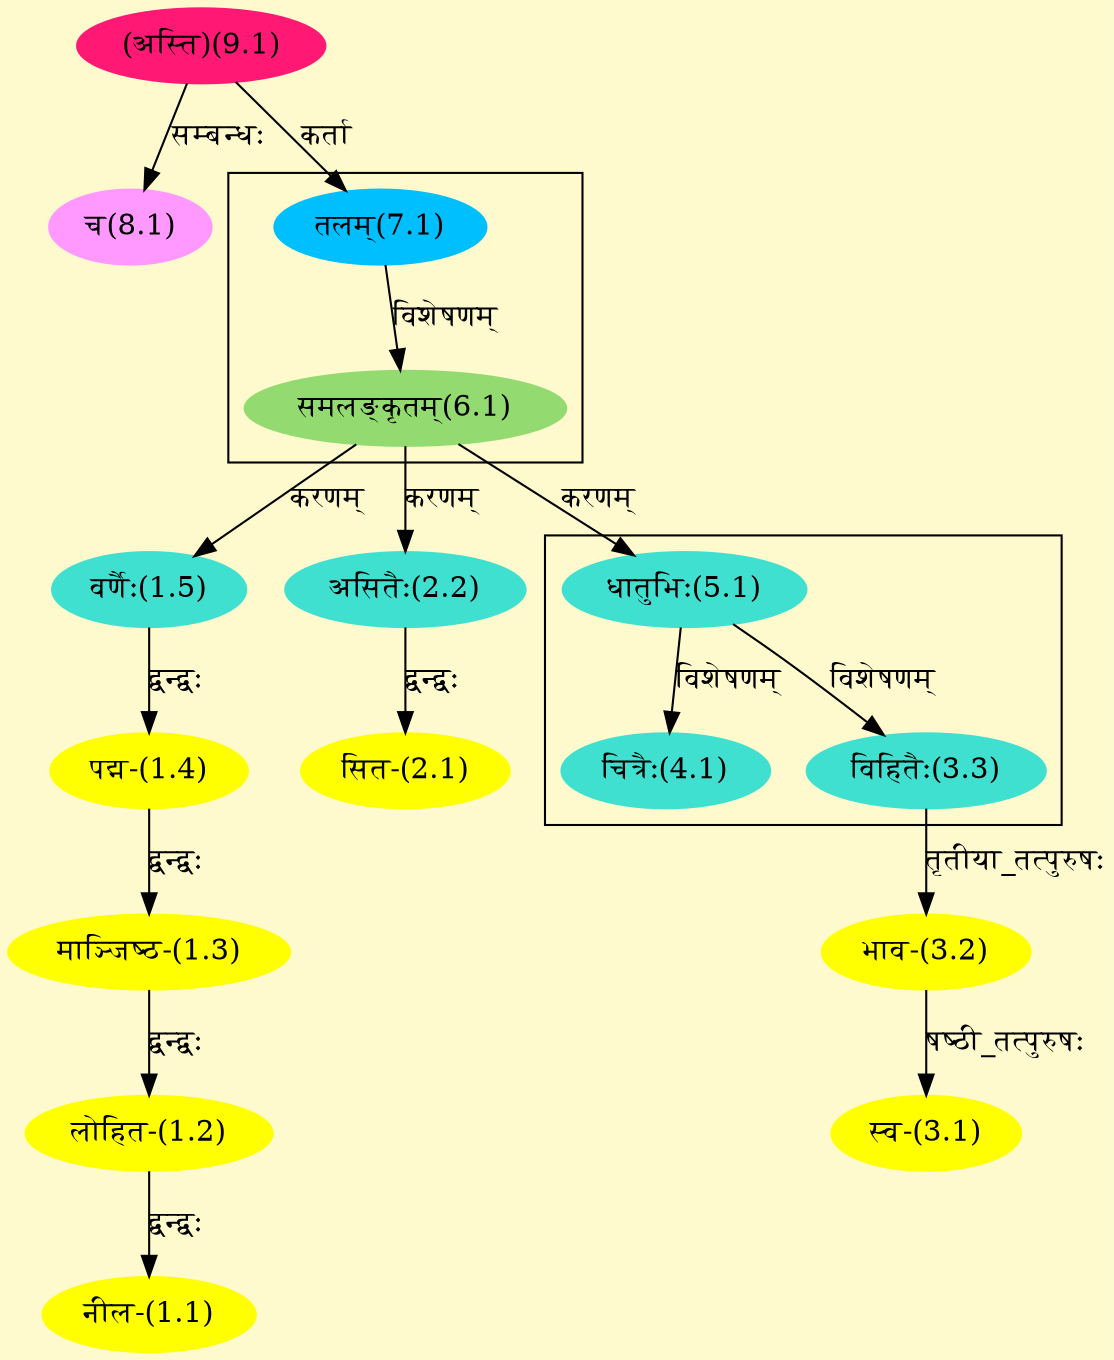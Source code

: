 digraph G{
rankdir=BT;
 compound=true;
 bgcolor="lemonchiffon1";

subgraph cluster_1{
Node3_3 [style=filled, color="#40E0D0" label = "विहितैः(3.3)"]
Node5_1 [style=filled, color="#40E0D0" label = "धातुभिः(5.1)"]
Node4_1 [style=filled, color="#40E0D0" label = "चित्रैः(4.1)"]

}

subgraph cluster_2{
Node6_1 [style=filled, color="#93DB70" label = "समलङ्कृतम्(6.1)"]
Node7_1 [style=filled, color="#00BFFF" label = "तलम्(7.1)"]

}
Node1_1 [style=filled, color="#FFFF00" label = "नील-(1.1)"]
Node1_2 [style=filled, color="#FFFF00" label = "लोहित-(1.2)"]
Node1_3 [style=filled, color="#FFFF00" label = "माञ्जिष्ठ-(1.3)"]
Node1_4 [style=filled, color="#FFFF00" label = "पद्म-(1.4)"]
Node1_5 [style=filled, color="#40E0D0" label = "वर्णैः(1.5)"]
Node6_1 [style=filled, color="#93DB70" label = "समलङ्कृतम्(6.1)"]
Node2_1 [style=filled, color="#FFFF00" label = "सित-(2.1)"]
Node2_2 [style=filled, color="#40E0D0" label = "असितैः(2.2)"]
Node3_1 [style=filled, color="#FFFF00" label = "स्व-(3.1)"]
Node3_2 [style=filled, color="#FFFF00" label = "भाव-(3.2)"]
Node3_3 [style=filled, color="#40E0D0" label = "विहितैः(3.3)"]
Node5_1 [style=filled, color="#40E0D0" label = "धातुभिः(5.1)"]
Node7_1 [style=filled, color="#00BFFF" label = "तलम्(7.1)"]
Node9_1 [style=filled, color="#FF1975" label = "(अस्ति)(9.1)"]
Node8_1 [style=filled, color="#FF99FF" label = "च(8.1)"]
/* Start of Relations section */

Node1_1 -> Node1_2 [  label="द्वन्द्वः"  dir="back" ]
Node1_2 -> Node1_3 [  label="द्वन्द्वः"  dir="back" ]
Node1_3 -> Node1_4 [  label="द्वन्द्वः"  dir="back" ]
Node1_4 -> Node1_5 [  label="द्वन्द्वः"  dir="back" ]
Node1_5 -> Node6_1 [  label="करणम्"  dir="back" ]
Node2_1 -> Node2_2 [  label="द्वन्द्वः"  dir="back" ]
Node2_2 -> Node6_1 [  label="करणम्"  dir="back" ]
Node3_1 -> Node3_2 [  label="षष्ठी_तत्पुरुषः"  dir="back" ]
Node3_2 -> Node3_3 [  label="तृतीया_तत्पुरुषः"  dir="back" ]
Node3_3 -> Node5_1 [  label="विशेषणम्"  dir="back" ]
Node4_1 -> Node5_1 [  label="विशेषणम्"  dir="back" ]
Node5_1 -> Node6_1 [  label="करणम्"  dir="back" ]
Node6_1 -> Node7_1 [  label="विशेषणम्"  dir="back" ]
Node7_1 -> Node9_1 [  label="कर्ता"  dir="back" ]
Node8_1 -> Node9_1 [  label="सम्बन्धः"  dir="back" ]
}
